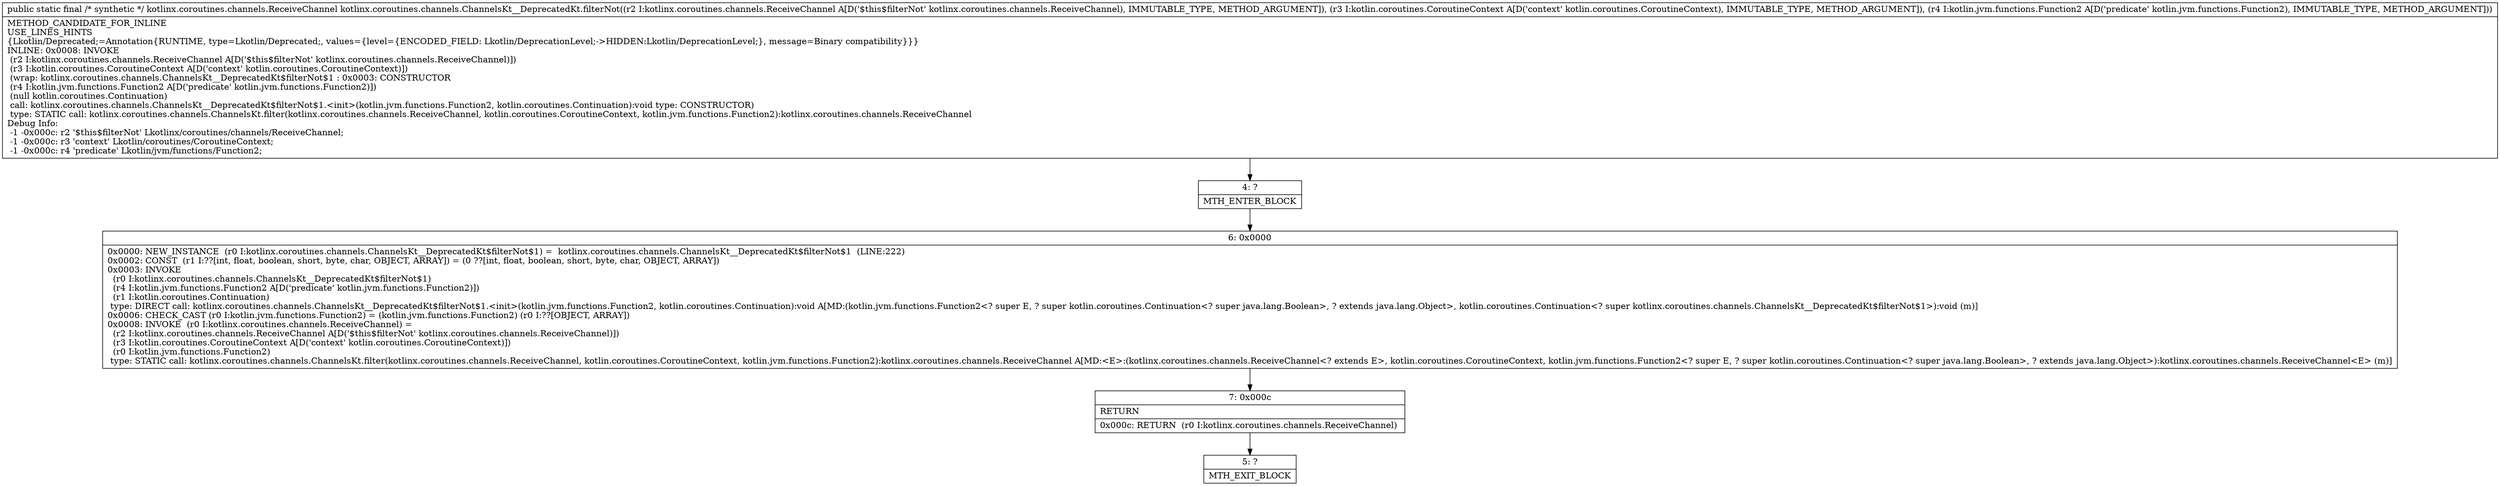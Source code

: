 digraph "CFG forkotlinx.coroutines.channels.ChannelsKt__DeprecatedKt.filterNot(Lkotlinx\/coroutines\/channels\/ReceiveChannel;Lkotlin\/coroutines\/CoroutineContext;Lkotlin\/jvm\/functions\/Function2;)Lkotlinx\/coroutines\/channels\/ReceiveChannel;" {
Node_4 [shape=record,label="{4\:\ ?|MTH_ENTER_BLOCK\l}"];
Node_6 [shape=record,label="{6\:\ 0x0000|0x0000: NEW_INSTANCE  (r0 I:kotlinx.coroutines.channels.ChannelsKt__DeprecatedKt$filterNot$1) =  kotlinx.coroutines.channels.ChannelsKt__DeprecatedKt$filterNot$1  (LINE:222)\l0x0002: CONST  (r1 I:??[int, float, boolean, short, byte, char, OBJECT, ARRAY]) = (0 ??[int, float, boolean, short, byte, char, OBJECT, ARRAY]) \l0x0003: INVOKE  \l  (r0 I:kotlinx.coroutines.channels.ChannelsKt__DeprecatedKt$filterNot$1)\l  (r4 I:kotlin.jvm.functions.Function2 A[D('predicate' kotlin.jvm.functions.Function2)])\l  (r1 I:kotlin.coroutines.Continuation)\l type: DIRECT call: kotlinx.coroutines.channels.ChannelsKt__DeprecatedKt$filterNot$1.\<init\>(kotlin.jvm.functions.Function2, kotlin.coroutines.Continuation):void A[MD:(kotlin.jvm.functions.Function2\<? super E, ? super kotlin.coroutines.Continuation\<? super java.lang.Boolean\>, ? extends java.lang.Object\>, kotlin.coroutines.Continuation\<? super kotlinx.coroutines.channels.ChannelsKt__DeprecatedKt$filterNot$1\>):void (m)]\l0x0006: CHECK_CAST (r0 I:kotlin.jvm.functions.Function2) = (kotlin.jvm.functions.Function2) (r0 I:??[OBJECT, ARRAY]) \l0x0008: INVOKE  (r0 I:kotlinx.coroutines.channels.ReceiveChannel) = \l  (r2 I:kotlinx.coroutines.channels.ReceiveChannel A[D('$this$filterNot' kotlinx.coroutines.channels.ReceiveChannel)])\l  (r3 I:kotlin.coroutines.CoroutineContext A[D('context' kotlin.coroutines.CoroutineContext)])\l  (r0 I:kotlin.jvm.functions.Function2)\l type: STATIC call: kotlinx.coroutines.channels.ChannelsKt.filter(kotlinx.coroutines.channels.ReceiveChannel, kotlin.coroutines.CoroutineContext, kotlin.jvm.functions.Function2):kotlinx.coroutines.channels.ReceiveChannel A[MD:\<E\>:(kotlinx.coroutines.channels.ReceiveChannel\<? extends E\>, kotlin.coroutines.CoroutineContext, kotlin.jvm.functions.Function2\<? super E, ? super kotlin.coroutines.Continuation\<? super java.lang.Boolean\>, ? extends java.lang.Object\>):kotlinx.coroutines.channels.ReceiveChannel\<E\> (m)]\l}"];
Node_7 [shape=record,label="{7\:\ 0x000c|RETURN\l|0x000c: RETURN  (r0 I:kotlinx.coroutines.channels.ReceiveChannel) \l}"];
Node_5 [shape=record,label="{5\:\ ?|MTH_EXIT_BLOCK\l}"];
MethodNode[shape=record,label="{public static final \/* synthetic *\/ kotlinx.coroutines.channels.ReceiveChannel kotlinx.coroutines.channels.ChannelsKt__DeprecatedKt.filterNot((r2 I:kotlinx.coroutines.channels.ReceiveChannel A[D('$this$filterNot' kotlinx.coroutines.channels.ReceiveChannel), IMMUTABLE_TYPE, METHOD_ARGUMENT]), (r3 I:kotlin.coroutines.CoroutineContext A[D('context' kotlin.coroutines.CoroutineContext), IMMUTABLE_TYPE, METHOD_ARGUMENT]), (r4 I:kotlin.jvm.functions.Function2 A[D('predicate' kotlin.jvm.functions.Function2), IMMUTABLE_TYPE, METHOD_ARGUMENT]))  | METHOD_CANDIDATE_FOR_INLINE\lUSE_LINES_HINTS\l\{Lkotlin\/Deprecated;=Annotation\{RUNTIME, type=Lkotlin\/Deprecated;, values=\{level=\{ENCODED_FIELD: Lkotlin\/DeprecationLevel;\-\>HIDDEN:Lkotlin\/DeprecationLevel;\}, message=Binary compatibility\}\}\}\lINLINE: 0x0008: INVOKE  \l  (r2 I:kotlinx.coroutines.channels.ReceiveChannel A[D('$this$filterNot' kotlinx.coroutines.channels.ReceiveChannel)])\l  (r3 I:kotlin.coroutines.CoroutineContext A[D('context' kotlin.coroutines.CoroutineContext)])\l  (wrap: kotlinx.coroutines.channels.ChannelsKt__DeprecatedKt$filterNot$1 : 0x0003: CONSTRUCTOR  \l  (r4 I:kotlin.jvm.functions.Function2 A[D('predicate' kotlin.jvm.functions.Function2)])\l  (null kotlin.coroutines.Continuation)\l call: kotlinx.coroutines.channels.ChannelsKt__DeprecatedKt$filterNot$1.\<init\>(kotlin.jvm.functions.Function2, kotlin.coroutines.Continuation):void type: CONSTRUCTOR)\l type: STATIC call: kotlinx.coroutines.channels.ChannelsKt.filter(kotlinx.coroutines.channels.ReceiveChannel, kotlin.coroutines.CoroutineContext, kotlin.jvm.functions.Function2):kotlinx.coroutines.channels.ReceiveChannel\lDebug Info:\l  \-1 \-0x000c: r2 '$this$filterNot' Lkotlinx\/coroutines\/channels\/ReceiveChannel;\l  \-1 \-0x000c: r3 'context' Lkotlin\/coroutines\/CoroutineContext;\l  \-1 \-0x000c: r4 'predicate' Lkotlin\/jvm\/functions\/Function2;\l}"];
MethodNode -> Node_4;Node_4 -> Node_6;
Node_6 -> Node_7;
Node_7 -> Node_5;
}

